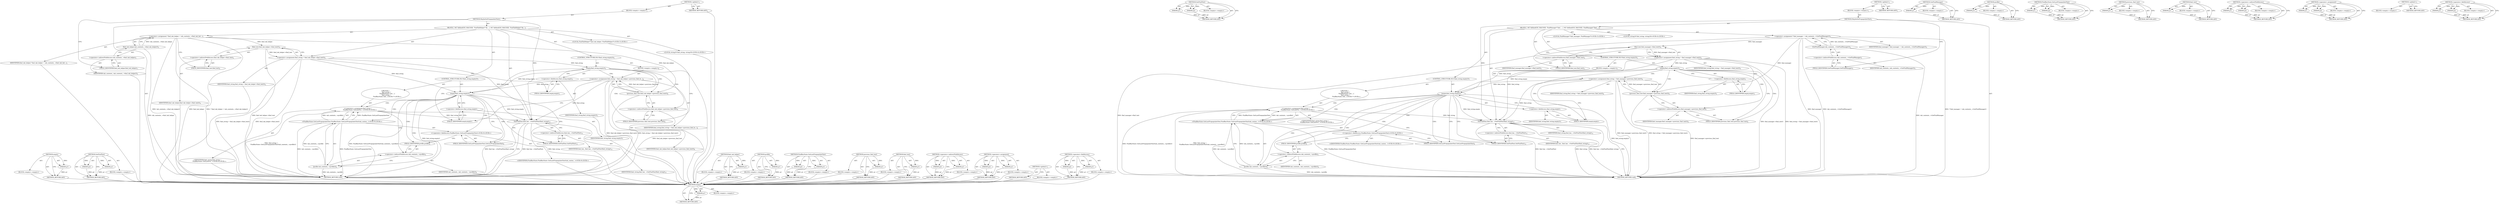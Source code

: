 digraph "&lt;operator&gt;.fieldAccess" {
vulnerable_94 [label=<(METHOD,empty)>];
vulnerable_95 [label=<(PARAM,p1)>];
vulnerable_96 [label=<(BLOCK,&lt;empty&gt;,&lt;empty&gt;)>];
vulnerable_97 [label=<(METHOD_RETURN,ANY)>];
vulnerable_116 [label=<(METHOD,SetFindText)>];
vulnerable_117 [label=<(PARAM,p1)>];
vulnerable_118 [label=<(PARAM,p2)>];
vulnerable_119 [label=<(BLOCK,&lt;empty&gt;,&lt;empty&gt;)>];
vulnerable_120 [label=<(METHOD_RETURN,ANY)>];
vulnerable_6 [label=<(METHOD,&lt;global&gt;)<SUB>1</SUB>>];
vulnerable_7 [label=<(BLOCK,&lt;empty&gt;,&lt;empty&gt;)<SUB>1</SUB>>];
vulnerable_8 [label=<(METHOD,MaybeSetPrepopulateText)<SUB>1</SUB>>];
vulnerable_9 [label=<(BLOCK,{
 #if !defined(OS_MACOSX)
  FindManager* find_...,{
 #if !defined(OS_MACOSX)
  FindManager* find_...)<SUB>1</SUB>>];
vulnerable_10 [label="<(LOCAL,FindManager* find_manager: FindManager*)<SUB>3</SUB>>"];
vulnerable_11 [label=<(&lt;operator&gt;.assignment,* find_manager = tab_contents_-&gt;GetFindManager())<SUB>3</SUB>>];
vulnerable_12 [label=<(IDENTIFIER,find_manager,* find_manager = tab_contents_-&gt;GetFindManager())<SUB>3</SUB>>];
vulnerable_13 [label=<(GetFindManager,tab_contents_-&gt;GetFindManager())<SUB>3</SUB>>];
vulnerable_14 [label=<(&lt;operator&gt;.indirectFieldAccess,tab_contents_-&gt;GetFindManager)<SUB>3</SUB>>];
vulnerable_15 [label=<(IDENTIFIER,tab_contents_,tab_contents_-&gt;GetFindManager())<SUB>3</SUB>>];
vulnerable_16 [label=<(FIELD_IDENTIFIER,GetFindManager,GetFindManager)<SUB>3</SUB>>];
vulnerable_17 [label="<(LOCAL,string16 find_string: string16)<SUB>4</SUB>>"];
vulnerable_18 [label=<(&lt;operator&gt;.assignment,find_string = find_manager-&gt;find_text())<SUB>4</SUB>>];
vulnerable_19 [label=<(IDENTIFIER,find_string,find_string = find_manager-&gt;find_text())<SUB>4</SUB>>];
vulnerable_20 [label=<(find_text,find_manager-&gt;find_text())<SUB>4</SUB>>];
vulnerable_21 [label=<(&lt;operator&gt;.indirectFieldAccess,find_manager-&gt;find_text)<SUB>4</SUB>>];
vulnerable_22 [label=<(IDENTIFIER,find_manager,find_manager-&gt;find_text())<SUB>4</SUB>>];
vulnerable_23 [label=<(FIELD_IDENTIFIER,find_text,find_text)<SUB>4</SUB>>];
vulnerable_24 [label=<(CONTROL_STRUCTURE,IF,if (find_string.empty()))<SUB>5</SUB>>];
vulnerable_25 [label=<(empty,find_string.empty())<SUB>5</SUB>>];
vulnerable_26 [label=<(&lt;operator&gt;.fieldAccess,find_string.empty)<SUB>5</SUB>>];
vulnerable_27 [label=<(IDENTIFIER,find_string,find_string.empty())<SUB>5</SUB>>];
vulnerable_28 [label=<(FIELD_IDENTIFIER,empty,empty)<SUB>5</SUB>>];
vulnerable_29 [label=<(BLOCK,&lt;empty&gt;,&lt;empty&gt;)<SUB>6</SUB>>];
vulnerable_30 [label=<(&lt;operator&gt;.assignment,find_string = find_manager-&gt;previous_find_text())<SUB>6</SUB>>];
vulnerable_31 [label=<(IDENTIFIER,find_string,find_string = find_manager-&gt;previous_find_text())<SUB>6</SUB>>];
vulnerable_32 [label=<(previous_find_text,find_manager-&gt;previous_find_text())<SUB>6</SUB>>];
vulnerable_33 [label=<(&lt;operator&gt;.indirectFieldAccess,find_manager-&gt;previous_find_text)<SUB>6</SUB>>];
vulnerable_34 [label=<(IDENTIFIER,find_manager,find_manager-&gt;previous_find_text())<SUB>6</SUB>>];
vulnerable_35 [label=<(FIELD_IDENTIFIER,previous_find_text,previous_find_text)<SUB>6</SUB>>];
vulnerable_36 [label=<(CONTROL_STRUCTURE,IF,if (find_string.empty()))<SUB>7</SUB>>];
vulnerable_37 [label=<(empty,find_string.empty())<SUB>7</SUB>>];
vulnerable_38 [label=<(&lt;operator&gt;.fieldAccess,find_string.empty)<SUB>7</SUB>>];
vulnerable_39 [label=<(IDENTIFIER,find_string,find_string.empty())<SUB>7</SUB>>];
vulnerable_40 [label=<(FIELD_IDENTIFIER,empty,empty)<SUB>7</SUB>>];
vulnerable_41 [label="<(BLOCK,{
     find_string =
         FindBarState::Get...,{
     find_string =
         FindBarState::Get...)<SUB>7</SUB>>"];
vulnerable_42 [label="<(&lt;operator&gt;.assignment,find_string =
         FindBarState::GetLastPre...)<SUB>8</SUB>>"];
vulnerable_43 [label="<(IDENTIFIER,find_string,find_string =
         FindBarState::GetLastPre...)<SUB>8</SUB>>"];
vulnerable_44 [label="<(FindBarState.GetLastPrepopulateText,FindBarState::GetLastPrepopulateText(tab_conten...)<SUB>9</SUB>>"];
vulnerable_45 [label="<(&lt;operator&gt;.fieldAccess,FindBarState::GetLastPrepopulateText)<SUB>9</SUB>>"];
vulnerable_46 [label="<(IDENTIFIER,FindBarState,FindBarState::GetLastPrepopulateText(tab_conten...)<SUB>9</SUB>>"];
vulnerable_47 [label=<(FIELD_IDENTIFIER,GetLastPrepopulateText,GetLastPrepopulateText)<SUB>9</SUB>>];
vulnerable_48 [label=<(profile,tab_contents_-&gt;profile())<SUB>9</SUB>>];
vulnerable_49 [label=<(&lt;operator&gt;.indirectFieldAccess,tab_contents_-&gt;profile)<SUB>9</SUB>>];
vulnerable_50 [label=<(IDENTIFIER,tab_contents_,tab_contents_-&gt;profile())<SUB>9</SUB>>];
vulnerable_51 [label=<(FIELD_IDENTIFIER,profile,profile)<SUB>9</SUB>>];
vulnerable_52 [label=<(SetFindText,find_bar_-&gt;SetFindText(find_string))<SUB>12</SUB>>];
vulnerable_53 [label=<(&lt;operator&gt;.indirectFieldAccess,find_bar_-&gt;SetFindText)<SUB>12</SUB>>];
vulnerable_54 [label=<(IDENTIFIER,find_bar_,find_bar_-&gt;SetFindText(find_string))<SUB>12</SUB>>];
vulnerable_55 [label=<(FIELD_IDENTIFIER,SetFindText,SetFindText)<SUB>12</SUB>>];
vulnerable_56 [label=<(IDENTIFIER,find_string,find_bar_-&gt;SetFindText(find_string))<SUB>12</SUB>>];
vulnerable_57 [label=<(METHOD_RETURN,void)<SUB>1</SUB>>];
vulnerable_59 [label=<(METHOD_RETURN,ANY)<SUB>1</SUB>>];
vulnerable_81 [label=<(METHOD,GetFindManager)>];
vulnerable_82 [label=<(PARAM,p1)>];
vulnerable_83 [label=<(BLOCK,&lt;empty&gt;,&lt;empty&gt;)>];
vulnerable_84 [label=<(METHOD_RETURN,ANY)>];
vulnerable_112 [label=<(METHOD,profile)>];
vulnerable_113 [label=<(PARAM,p1)>];
vulnerable_114 [label=<(BLOCK,&lt;empty&gt;,&lt;empty&gt;)>];
vulnerable_115 [label=<(METHOD_RETURN,ANY)>];
vulnerable_107 [label=<(METHOD,FindBarState.GetLastPrepopulateText)>];
vulnerable_108 [label=<(PARAM,p1)>];
vulnerable_109 [label=<(PARAM,p2)>];
vulnerable_110 [label=<(BLOCK,&lt;empty&gt;,&lt;empty&gt;)>];
vulnerable_111 [label=<(METHOD_RETURN,ANY)>];
vulnerable_103 [label=<(METHOD,previous_find_text)>];
vulnerable_104 [label=<(PARAM,p1)>];
vulnerable_105 [label=<(BLOCK,&lt;empty&gt;,&lt;empty&gt;)>];
vulnerable_106 [label=<(METHOD_RETURN,ANY)>];
vulnerable_90 [label=<(METHOD,find_text)>];
vulnerable_91 [label=<(PARAM,p1)>];
vulnerable_92 [label=<(BLOCK,&lt;empty&gt;,&lt;empty&gt;)>];
vulnerable_93 [label=<(METHOD_RETURN,ANY)>];
vulnerable_85 [label=<(METHOD,&lt;operator&gt;.indirectFieldAccess)>];
vulnerable_86 [label=<(PARAM,p1)>];
vulnerable_87 [label=<(PARAM,p2)>];
vulnerable_88 [label=<(BLOCK,&lt;empty&gt;,&lt;empty&gt;)>];
vulnerable_89 [label=<(METHOD_RETURN,ANY)>];
vulnerable_76 [label=<(METHOD,&lt;operator&gt;.assignment)>];
vulnerable_77 [label=<(PARAM,p1)>];
vulnerable_78 [label=<(PARAM,p2)>];
vulnerable_79 [label=<(BLOCK,&lt;empty&gt;,&lt;empty&gt;)>];
vulnerable_80 [label=<(METHOD_RETURN,ANY)>];
vulnerable_70 [label=<(METHOD,&lt;global&gt;)<SUB>1</SUB>>];
vulnerable_71 [label=<(BLOCK,&lt;empty&gt;,&lt;empty&gt;)>];
vulnerable_72 [label=<(METHOD_RETURN,ANY)>];
vulnerable_98 [label=<(METHOD,&lt;operator&gt;.fieldAccess)>];
vulnerable_99 [label=<(PARAM,p1)>];
vulnerable_100 [label=<(PARAM,p2)>];
vulnerable_101 [label=<(BLOCK,&lt;empty&gt;,&lt;empty&gt;)>];
vulnerable_102 [label=<(METHOD_RETURN,ANY)>];
fixed_94 [label=<(METHOD,empty)>];
fixed_95 [label=<(PARAM,p1)>];
fixed_96 [label=<(BLOCK,&lt;empty&gt;,&lt;empty&gt;)>];
fixed_97 [label=<(METHOD_RETURN,ANY)>];
fixed_116 [label=<(METHOD,SetFindText)>];
fixed_117 [label=<(PARAM,p1)>];
fixed_118 [label=<(PARAM,p2)>];
fixed_119 [label=<(BLOCK,&lt;empty&gt;,&lt;empty&gt;)>];
fixed_120 [label=<(METHOD_RETURN,ANY)>];
fixed_6 [label=<(METHOD,&lt;global&gt;)<SUB>1</SUB>>];
fixed_7 [label=<(BLOCK,&lt;empty&gt;,&lt;empty&gt;)<SUB>1</SUB>>];
fixed_8 [label=<(METHOD,MaybeSetPrepopulateText)<SUB>1</SUB>>];
fixed_9 [label=<(BLOCK,{
 #if !defined(OS_MACOSX)
  FindTabHelper* fin...,{
 #if !defined(OS_MACOSX)
  FindTabHelper* fin...)<SUB>1</SUB>>];
fixed_10 [label="<(LOCAL,FindTabHelper* find_tab_helper: FindTabHelper*)<SUB>3</SUB>>"];
fixed_11 [label=<(&lt;operator&gt;.assignment,* find_tab_helper = tab_contents_-&gt;find_tab_hel...)<SUB>3</SUB>>];
fixed_12 [label=<(IDENTIFIER,find_tab_helper,* find_tab_helper = tab_contents_-&gt;find_tab_hel...)<SUB>3</SUB>>];
fixed_13 [label=<(find_tab_helper,tab_contents_-&gt;find_tab_helper())<SUB>3</SUB>>];
fixed_14 [label=<(&lt;operator&gt;.indirectFieldAccess,tab_contents_-&gt;find_tab_helper)<SUB>3</SUB>>];
fixed_15 [label=<(IDENTIFIER,tab_contents_,tab_contents_-&gt;find_tab_helper())<SUB>3</SUB>>];
fixed_16 [label=<(FIELD_IDENTIFIER,find_tab_helper,find_tab_helper)<SUB>3</SUB>>];
fixed_17 [label="<(LOCAL,string16 find_string: string16)<SUB>4</SUB>>"];
fixed_18 [label=<(&lt;operator&gt;.assignment,find_string = find_tab_helper-&gt;find_text())<SUB>4</SUB>>];
fixed_19 [label=<(IDENTIFIER,find_string,find_string = find_tab_helper-&gt;find_text())<SUB>4</SUB>>];
fixed_20 [label=<(find_text,find_tab_helper-&gt;find_text())<SUB>4</SUB>>];
fixed_21 [label=<(&lt;operator&gt;.indirectFieldAccess,find_tab_helper-&gt;find_text)<SUB>4</SUB>>];
fixed_22 [label=<(IDENTIFIER,find_tab_helper,find_tab_helper-&gt;find_text())<SUB>4</SUB>>];
fixed_23 [label=<(FIELD_IDENTIFIER,find_text,find_text)<SUB>4</SUB>>];
fixed_24 [label=<(CONTROL_STRUCTURE,IF,if (find_string.empty()))<SUB>5</SUB>>];
fixed_25 [label=<(empty,find_string.empty())<SUB>5</SUB>>];
fixed_26 [label=<(&lt;operator&gt;.fieldAccess,find_string.empty)<SUB>5</SUB>>];
fixed_27 [label=<(IDENTIFIER,find_string,find_string.empty())<SUB>5</SUB>>];
fixed_28 [label=<(FIELD_IDENTIFIER,empty,empty)<SUB>5</SUB>>];
fixed_29 [label=<(BLOCK,&lt;empty&gt;,&lt;empty&gt;)<SUB>6</SUB>>];
fixed_30 [label=<(&lt;operator&gt;.assignment,find_string = find_tab_helper-&gt;previous_find_te...)<SUB>6</SUB>>];
fixed_31 [label=<(IDENTIFIER,find_string,find_string = find_tab_helper-&gt;previous_find_te...)<SUB>6</SUB>>];
fixed_32 [label=<(previous_find_text,find_tab_helper-&gt;previous_find_text())<SUB>6</SUB>>];
fixed_33 [label=<(&lt;operator&gt;.indirectFieldAccess,find_tab_helper-&gt;previous_find_text)<SUB>6</SUB>>];
fixed_34 [label=<(IDENTIFIER,find_tab_helper,find_tab_helper-&gt;previous_find_text())<SUB>6</SUB>>];
fixed_35 [label=<(FIELD_IDENTIFIER,previous_find_text,previous_find_text)<SUB>6</SUB>>];
fixed_36 [label=<(CONTROL_STRUCTURE,IF,if (find_string.empty()))<SUB>7</SUB>>];
fixed_37 [label=<(empty,find_string.empty())<SUB>7</SUB>>];
fixed_38 [label=<(&lt;operator&gt;.fieldAccess,find_string.empty)<SUB>7</SUB>>];
fixed_39 [label=<(IDENTIFIER,find_string,find_string.empty())<SUB>7</SUB>>];
fixed_40 [label=<(FIELD_IDENTIFIER,empty,empty)<SUB>7</SUB>>];
fixed_41 [label="<(BLOCK,{
     find_string =
         FindBarState::Get...,{
     find_string =
         FindBarState::Get...)<SUB>7</SUB>>"];
fixed_42 [label="<(&lt;operator&gt;.assignment,find_string =
         FindBarState::GetLastPre...)<SUB>8</SUB>>"];
fixed_43 [label="<(IDENTIFIER,find_string,find_string =
         FindBarState::GetLastPre...)<SUB>8</SUB>>"];
fixed_44 [label="<(FindBarState.GetLastPrepopulateText,FindBarState::GetLastPrepopulateText(tab_conten...)<SUB>9</SUB>>"];
fixed_45 [label="<(&lt;operator&gt;.fieldAccess,FindBarState::GetLastPrepopulateText)<SUB>9</SUB>>"];
fixed_46 [label="<(IDENTIFIER,FindBarState,FindBarState::GetLastPrepopulateText(tab_conten...)<SUB>9</SUB>>"];
fixed_47 [label=<(FIELD_IDENTIFIER,GetLastPrepopulateText,GetLastPrepopulateText)<SUB>9</SUB>>];
fixed_48 [label=<(profile,tab_contents_-&gt;profile())<SUB>9</SUB>>];
fixed_49 [label=<(&lt;operator&gt;.indirectFieldAccess,tab_contents_-&gt;profile)<SUB>9</SUB>>];
fixed_50 [label=<(IDENTIFIER,tab_contents_,tab_contents_-&gt;profile())<SUB>9</SUB>>];
fixed_51 [label=<(FIELD_IDENTIFIER,profile,profile)<SUB>9</SUB>>];
fixed_52 [label=<(SetFindText,find_bar_-&gt;SetFindText(find_string))<SUB>12</SUB>>];
fixed_53 [label=<(&lt;operator&gt;.indirectFieldAccess,find_bar_-&gt;SetFindText)<SUB>12</SUB>>];
fixed_54 [label=<(IDENTIFIER,find_bar_,find_bar_-&gt;SetFindText(find_string))<SUB>12</SUB>>];
fixed_55 [label=<(FIELD_IDENTIFIER,SetFindText,SetFindText)<SUB>12</SUB>>];
fixed_56 [label=<(IDENTIFIER,find_string,find_bar_-&gt;SetFindText(find_string))<SUB>12</SUB>>];
fixed_57 [label=<(METHOD_RETURN,void)<SUB>1</SUB>>];
fixed_59 [label=<(METHOD_RETURN,ANY)<SUB>1</SUB>>];
fixed_81 [label=<(METHOD,find_tab_helper)>];
fixed_82 [label=<(PARAM,p1)>];
fixed_83 [label=<(BLOCK,&lt;empty&gt;,&lt;empty&gt;)>];
fixed_84 [label=<(METHOD_RETURN,ANY)>];
fixed_112 [label=<(METHOD,profile)>];
fixed_113 [label=<(PARAM,p1)>];
fixed_114 [label=<(BLOCK,&lt;empty&gt;,&lt;empty&gt;)>];
fixed_115 [label=<(METHOD_RETURN,ANY)>];
fixed_107 [label=<(METHOD,FindBarState.GetLastPrepopulateText)>];
fixed_108 [label=<(PARAM,p1)>];
fixed_109 [label=<(PARAM,p2)>];
fixed_110 [label=<(BLOCK,&lt;empty&gt;,&lt;empty&gt;)>];
fixed_111 [label=<(METHOD_RETURN,ANY)>];
fixed_103 [label=<(METHOD,previous_find_text)>];
fixed_104 [label=<(PARAM,p1)>];
fixed_105 [label=<(BLOCK,&lt;empty&gt;,&lt;empty&gt;)>];
fixed_106 [label=<(METHOD_RETURN,ANY)>];
fixed_90 [label=<(METHOD,find_text)>];
fixed_91 [label=<(PARAM,p1)>];
fixed_92 [label=<(BLOCK,&lt;empty&gt;,&lt;empty&gt;)>];
fixed_93 [label=<(METHOD_RETURN,ANY)>];
fixed_85 [label=<(METHOD,&lt;operator&gt;.indirectFieldAccess)>];
fixed_86 [label=<(PARAM,p1)>];
fixed_87 [label=<(PARAM,p2)>];
fixed_88 [label=<(BLOCK,&lt;empty&gt;,&lt;empty&gt;)>];
fixed_89 [label=<(METHOD_RETURN,ANY)>];
fixed_76 [label=<(METHOD,&lt;operator&gt;.assignment)>];
fixed_77 [label=<(PARAM,p1)>];
fixed_78 [label=<(PARAM,p2)>];
fixed_79 [label=<(BLOCK,&lt;empty&gt;,&lt;empty&gt;)>];
fixed_80 [label=<(METHOD_RETURN,ANY)>];
fixed_70 [label=<(METHOD,&lt;global&gt;)<SUB>1</SUB>>];
fixed_71 [label=<(BLOCK,&lt;empty&gt;,&lt;empty&gt;)>];
fixed_72 [label=<(METHOD_RETURN,ANY)>];
fixed_98 [label=<(METHOD,&lt;operator&gt;.fieldAccess)>];
fixed_99 [label=<(PARAM,p1)>];
fixed_100 [label=<(PARAM,p2)>];
fixed_101 [label=<(BLOCK,&lt;empty&gt;,&lt;empty&gt;)>];
fixed_102 [label=<(METHOD_RETURN,ANY)>];
vulnerable_94 -> vulnerable_95  [key=0, label="AST: "];
vulnerable_94 -> vulnerable_95  [key=1, label="DDG: "];
vulnerable_94 -> vulnerable_96  [key=0, label="AST: "];
vulnerable_94 -> vulnerable_97  [key=0, label="AST: "];
vulnerable_94 -> vulnerable_97  [key=1, label="CFG: "];
vulnerable_95 -> vulnerable_97  [key=0, label="DDG: p1"];
vulnerable_116 -> vulnerable_117  [key=0, label="AST: "];
vulnerable_116 -> vulnerable_117  [key=1, label="DDG: "];
vulnerable_116 -> vulnerable_119  [key=0, label="AST: "];
vulnerable_116 -> vulnerable_118  [key=0, label="AST: "];
vulnerable_116 -> vulnerable_118  [key=1, label="DDG: "];
vulnerable_116 -> vulnerable_120  [key=0, label="AST: "];
vulnerable_116 -> vulnerable_120  [key=1, label="CFG: "];
vulnerable_117 -> vulnerable_120  [key=0, label="DDG: p1"];
vulnerable_118 -> vulnerable_120  [key=0, label="DDG: p2"];
vulnerable_6 -> vulnerable_7  [key=0, label="AST: "];
vulnerable_6 -> vulnerable_59  [key=0, label="AST: "];
vulnerable_6 -> vulnerable_59  [key=1, label="CFG: "];
vulnerable_7 -> vulnerable_8  [key=0, label="AST: "];
vulnerable_8 -> vulnerable_9  [key=0, label="AST: "];
vulnerable_8 -> vulnerable_57  [key=0, label="AST: "];
vulnerable_8 -> vulnerable_16  [key=0, label="CFG: "];
vulnerable_8 -> vulnerable_52  [key=0, label="DDG: "];
vulnerable_9 -> vulnerable_10  [key=0, label="AST: "];
vulnerable_9 -> vulnerable_11  [key=0, label="AST: "];
vulnerable_9 -> vulnerable_17  [key=0, label="AST: "];
vulnerable_9 -> vulnerable_18  [key=0, label="AST: "];
vulnerable_9 -> vulnerable_24  [key=0, label="AST: "];
vulnerable_9 -> vulnerable_36  [key=0, label="AST: "];
vulnerable_9 -> vulnerable_52  [key=0, label="AST: "];
vulnerable_11 -> vulnerable_12  [key=0, label="AST: "];
vulnerable_11 -> vulnerable_13  [key=0, label="AST: "];
vulnerable_11 -> vulnerable_23  [key=0, label="CFG: "];
vulnerable_11 -> vulnerable_57  [key=0, label="DDG: find_manager"];
vulnerable_11 -> vulnerable_57  [key=1, label="DDG: tab_contents_-&gt;GetFindManager()"];
vulnerable_11 -> vulnerable_57  [key=2, label="DDG: * find_manager = tab_contents_-&gt;GetFindManager()"];
vulnerable_11 -> vulnerable_20  [key=0, label="DDG: find_manager"];
vulnerable_11 -> vulnerable_32  [key=0, label="DDG: find_manager"];
vulnerable_13 -> vulnerable_14  [key=0, label="AST: "];
vulnerable_13 -> vulnerable_11  [key=0, label="CFG: "];
vulnerable_13 -> vulnerable_11  [key=1, label="DDG: tab_contents_-&gt;GetFindManager"];
vulnerable_13 -> vulnerable_57  [key=0, label="DDG: tab_contents_-&gt;GetFindManager"];
vulnerable_14 -> vulnerable_15  [key=0, label="AST: "];
vulnerable_14 -> vulnerable_16  [key=0, label="AST: "];
vulnerable_14 -> vulnerable_13  [key=0, label="CFG: "];
vulnerable_16 -> vulnerable_14  [key=0, label="CFG: "];
vulnerable_18 -> vulnerable_19  [key=0, label="AST: "];
vulnerable_18 -> vulnerable_20  [key=0, label="AST: "];
vulnerable_18 -> vulnerable_28  [key=0, label="CFG: "];
vulnerable_18 -> vulnerable_57  [key=0, label="DDG: find_manager-&gt;find_text()"];
vulnerable_18 -> vulnerable_57  [key=1, label="DDG: find_string = find_manager-&gt;find_text()"];
vulnerable_18 -> vulnerable_52  [key=0, label="DDG: find_string"];
vulnerable_18 -> vulnerable_25  [key=0, label="DDG: find_string"];
vulnerable_18 -> vulnerable_37  [key=0, label="DDG: find_string"];
vulnerable_20 -> vulnerable_21  [key=0, label="AST: "];
vulnerable_20 -> vulnerable_18  [key=0, label="CFG: "];
vulnerable_20 -> vulnerable_18  [key=1, label="DDG: find_manager-&gt;find_text"];
vulnerable_20 -> vulnerable_57  [key=0, label="DDG: find_manager-&gt;find_text"];
vulnerable_21 -> vulnerable_22  [key=0, label="AST: "];
vulnerable_21 -> vulnerable_23  [key=0, label="AST: "];
vulnerable_21 -> vulnerable_20  [key=0, label="CFG: "];
vulnerable_23 -> vulnerable_21  [key=0, label="CFG: "];
vulnerable_24 -> vulnerable_25  [key=0, label="AST: "];
vulnerable_24 -> vulnerable_29  [key=0, label="AST: "];
vulnerable_25 -> vulnerable_26  [key=0, label="AST: "];
vulnerable_25 -> vulnerable_35  [key=0, label="CFG: "];
vulnerable_25 -> vulnerable_35  [key=1, label="CDG: "];
vulnerable_25 -> vulnerable_40  [key=0, label="CFG: "];
vulnerable_25 -> vulnerable_37  [key=0, label="DDG: find_string.empty"];
vulnerable_25 -> vulnerable_30  [key=0, label="CDG: "];
vulnerable_25 -> vulnerable_32  [key=0, label="CDG: "];
vulnerable_25 -> vulnerable_33  [key=0, label="CDG: "];
vulnerable_26 -> vulnerable_27  [key=0, label="AST: "];
vulnerable_26 -> vulnerable_28  [key=0, label="AST: "];
vulnerable_26 -> vulnerable_25  [key=0, label="CFG: "];
vulnerable_28 -> vulnerable_26  [key=0, label="CFG: "];
vulnerable_29 -> vulnerable_30  [key=0, label="AST: "];
vulnerable_30 -> vulnerable_31  [key=0, label="AST: "];
vulnerable_30 -> vulnerable_32  [key=0, label="AST: "];
vulnerable_30 -> vulnerable_40  [key=0, label="CFG: "];
vulnerable_30 -> vulnerable_57  [key=0, label="DDG: find_manager-&gt;previous_find_text()"];
vulnerable_30 -> vulnerable_57  [key=1, label="DDG: find_string = find_manager-&gt;previous_find_text()"];
vulnerable_30 -> vulnerable_52  [key=0, label="DDG: find_string"];
vulnerable_30 -> vulnerable_37  [key=0, label="DDG: find_string"];
vulnerable_32 -> vulnerable_33  [key=0, label="AST: "];
vulnerable_32 -> vulnerable_30  [key=0, label="CFG: "];
vulnerable_32 -> vulnerable_30  [key=1, label="DDG: find_manager-&gt;previous_find_text"];
vulnerable_32 -> vulnerable_57  [key=0, label="DDG: find_manager-&gt;previous_find_text"];
vulnerable_33 -> vulnerable_34  [key=0, label="AST: "];
vulnerable_33 -> vulnerable_35  [key=0, label="AST: "];
vulnerable_33 -> vulnerable_32  [key=0, label="CFG: "];
vulnerable_35 -> vulnerable_33  [key=0, label="CFG: "];
vulnerable_36 -> vulnerable_37  [key=0, label="AST: "];
vulnerable_36 -> vulnerable_41  [key=0, label="AST: "];
vulnerable_37 -> vulnerable_38  [key=0, label="AST: "];
vulnerable_37 -> vulnerable_47  [key=0, label="CFG: "];
vulnerable_37 -> vulnerable_47  [key=1, label="CDG: "];
vulnerable_37 -> vulnerable_55  [key=0, label="CFG: "];
vulnerable_37 -> vulnerable_57  [key=0, label="DDG: find_string.empty()"];
vulnerable_37 -> vulnerable_52  [key=0, label="DDG: find_string.empty"];
vulnerable_37 -> vulnerable_48  [key=0, label="CDG: "];
vulnerable_37 -> vulnerable_49  [key=0, label="CDG: "];
vulnerable_37 -> vulnerable_42  [key=0, label="CDG: "];
vulnerable_37 -> vulnerable_51  [key=0, label="CDG: "];
vulnerable_37 -> vulnerable_44  [key=0, label="CDG: "];
vulnerable_37 -> vulnerable_45  [key=0, label="CDG: "];
vulnerable_38 -> vulnerable_39  [key=0, label="AST: "];
vulnerable_38 -> vulnerable_40  [key=0, label="AST: "];
vulnerable_38 -> vulnerable_37  [key=0, label="CFG: "];
vulnerable_40 -> vulnerable_38  [key=0, label="CFG: "];
vulnerable_41 -> vulnerable_42  [key=0, label="AST: "];
vulnerable_42 -> vulnerable_43  [key=0, label="AST: "];
vulnerable_42 -> vulnerable_44  [key=0, label="AST: "];
vulnerable_42 -> vulnerable_55  [key=0, label="CFG: "];
vulnerable_42 -> vulnerable_57  [key=0, label="DDG: FindBarState::GetLastPrepopulateText(tab_contents_-&gt;profile())"];
vulnerable_42 -> vulnerable_57  [key=1, label="DDG: find_string =
         FindBarState::GetLastPrepopulateText(tab_contents_-&gt;profile())"];
vulnerable_42 -> vulnerable_52  [key=0, label="DDG: find_string"];
vulnerable_44 -> vulnerable_45  [key=0, label="AST: "];
vulnerable_44 -> vulnerable_48  [key=0, label="AST: "];
vulnerable_44 -> vulnerable_42  [key=0, label="CFG: "];
vulnerable_44 -> vulnerable_42  [key=1, label="DDG: FindBarState::GetLastPrepopulateText"];
vulnerable_44 -> vulnerable_42  [key=2, label="DDG: tab_contents_-&gt;profile()"];
vulnerable_44 -> vulnerable_57  [key=0, label="DDG: FindBarState::GetLastPrepopulateText"];
vulnerable_44 -> vulnerable_57  [key=1, label="DDG: tab_contents_-&gt;profile()"];
vulnerable_45 -> vulnerable_46  [key=0, label="AST: "];
vulnerable_45 -> vulnerable_47  [key=0, label="AST: "];
vulnerable_45 -> vulnerable_51  [key=0, label="CFG: "];
vulnerable_47 -> vulnerable_45  [key=0, label="CFG: "];
vulnerable_48 -> vulnerable_49  [key=0, label="AST: "];
vulnerable_48 -> vulnerable_44  [key=0, label="CFG: "];
vulnerable_48 -> vulnerable_44  [key=1, label="DDG: tab_contents_-&gt;profile"];
vulnerable_48 -> vulnerable_57  [key=0, label="DDG: tab_contents_-&gt;profile"];
vulnerable_49 -> vulnerable_50  [key=0, label="AST: "];
vulnerable_49 -> vulnerable_51  [key=0, label="AST: "];
vulnerable_49 -> vulnerable_48  [key=0, label="CFG: "];
vulnerable_51 -> vulnerable_49  [key=0, label="CFG: "];
vulnerable_52 -> vulnerable_53  [key=0, label="AST: "];
vulnerable_52 -> vulnerable_56  [key=0, label="AST: "];
vulnerable_52 -> vulnerable_57  [key=0, label="CFG: "];
vulnerable_52 -> vulnerable_57  [key=1, label="DDG: find_bar_-&gt;SetFindText"];
vulnerable_52 -> vulnerable_57  [key=2, label="DDG: find_string"];
vulnerable_52 -> vulnerable_57  [key=3, label="DDG: find_bar_-&gt;SetFindText(find_string)"];
vulnerable_53 -> vulnerable_54  [key=0, label="AST: "];
vulnerable_53 -> vulnerable_55  [key=0, label="AST: "];
vulnerable_53 -> vulnerable_52  [key=0, label="CFG: "];
vulnerable_55 -> vulnerable_53  [key=0, label="CFG: "];
vulnerable_81 -> vulnerable_82  [key=0, label="AST: "];
vulnerable_81 -> vulnerable_82  [key=1, label="DDG: "];
vulnerable_81 -> vulnerable_83  [key=0, label="AST: "];
vulnerable_81 -> vulnerable_84  [key=0, label="AST: "];
vulnerable_81 -> vulnerable_84  [key=1, label="CFG: "];
vulnerable_82 -> vulnerable_84  [key=0, label="DDG: p1"];
vulnerable_112 -> vulnerable_113  [key=0, label="AST: "];
vulnerable_112 -> vulnerable_113  [key=1, label="DDG: "];
vulnerable_112 -> vulnerable_114  [key=0, label="AST: "];
vulnerable_112 -> vulnerable_115  [key=0, label="AST: "];
vulnerable_112 -> vulnerable_115  [key=1, label="CFG: "];
vulnerable_113 -> vulnerable_115  [key=0, label="DDG: p1"];
vulnerable_107 -> vulnerable_108  [key=0, label="AST: "];
vulnerable_107 -> vulnerable_108  [key=1, label="DDG: "];
vulnerable_107 -> vulnerable_110  [key=0, label="AST: "];
vulnerable_107 -> vulnerable_109  [key=0, label="AST: "];
vulnerable_107 -> vulnerable_109  [key=1, label="DDG: "];
vulnerable_107 -> vulnerable_111  [key=0, label="AST: "];
vulnerable_107 -> vulnerable_111  [key=1, label="CFG: "];
vulnerable_108 -> vulnerable_111  [key=0, label="DDG: p1"];
vulnerable_109 -> vulnerable_111  [key=0, label="DDG: p2"];
vulnerable_103 -> vulnerable_104  [key=0, label="AST: "];
vulnerable_103 -> vulnerable_104  [key=1, label="DDG: "];
vulnerable_103 -> vulnerable_105  [key=0, label="AST: "];
vulnerable_103 -> vulnerable_106  [key=0, label="AST: "];
vulnerable_103 -> vulnerable_106  [key=1, label="CFG: "];
vulnerable_104 -> vulnerable_106  [key=0, label="DDG: p1"];
vulnerable_90 -> vulnerable_91  [key=0, label="AST: "];
vulnerable_90 -> vulnerable_91  [key=1, label="DDG: "];
vulnerable_90 -> vulnerable_92  [key=0, label="AST: "];
vulnerable_90 -> vulnerable_93  [key=0, label="AST: "];
vulnerable_90 -> vulnerable_93  [key=1, label="CFG: "];
vulnerable_91 -> vulnerable_93  [key=0, label="DDG: p1"];
vulnerable_85 -> vulnerable_86  [key=0, label="AST: "];
vulnerable_85 -> vulnerable_86  [key=1, label="DDG: "];
vulnerable_85 -> vulnerable_88  [key=0, label="AST: "];
vulnerable_85 -> vulnerable_87  [key=0, label="AST: "];
vulnerable_85 -> vulnerable_87  [key=1, label="DDG: "];
vulnerable_85 -> vulnerable_89  [key=0, label="AST: "];
vulnerable_85 -> vulnerable_89  [key=1, label="CFG: "];
vulnerable_86 -> vulnerable_89  [key=0, label="DDG: p1"];
vulnerable_87 -> vulnerable_89  [key=0, label="DDG: p2"];
vulnerable_76 -> vulnerable_77  [key=0, label="AST: "];
vulnerable_76 -> vulnerable_77  [key=1, label="DDG: "];
vulnerable_76 -> vulnerable_79  [key=0, label="AST: "];
vulnerable_76 -> vulnerable_78  [key=0, label="AST: "];
vulnerable_76 -> vulnerable_78  [key=1, label="DDG: "];
vulnerable_76 -> vulnerable_80  [key=0, label="AST: "];
vulnerable_76 -> vulnerable_80  [key=1, label="CFG: "];
vulnerable_77 -> vulnerable_80  [key=0, label="DDG: p1"];
vulnerable_78 -> vulnerable_80  [key=0, label="DDG: p2"];
vulnerable_70 -> vulnerable_71  [key=0, label="AST: "];
vulnerable_70 -> vulnerable_72  [key=0, label="AST: "];
vulnerable_70 -> vulnerable_72  [key=1, label="CFG: "];
vulnerable_98 -> vulnerable_99  [key=0, label="AST: "];
vulnerable_98 -> vulnerable_99  [key=1, label="DDG: "];
vulnerable_98 -> vulnerable_101  [key=0, label="AST: "];
vulnerable_98 -> vulnerable_100  [key=0, label="AST: "];
vulnerable_98 -> vulnerable_100  [key=1, label="DDG: "];
vulnerable_98 -> vulnerable_102  [key=0, label="AST: "];
vulnerable_98 -> vulnerable_102  [key=1, label="CFG: "];
vulnerable_99 -> vulnerable_102  [key=0, label="DDG: p1"];
vulnerable_100 -> vulnerable_102  [key=0, label="DDG: p2"];
fixed_94 -> fixed_95  [key=0, label="AST: "];
fixed_94 -> fixed_95  [key=1, label="DDG: "];
fixed_94 -> fixed_96  [key=0, label="AST: "];
fixed_94 -> fixed_97  [key=0, label="AST: "];
fixed_94 -> fixed_97  [key=1, label="CFG: "];
fixed_95 -> fixed_97  [key=0, label="DDG: p1"];
fixed_96 -> vulnerable_94  [key=0];
fixed_97 -> vulnerable_94  [key=0];
fixed_116 -> fixed_117  [key=0, label="AST: "];
fixed_116 -> fixed_117  [key=1, label="DDG: "];
fixed_116 -> fixed_119  [key=0, label="AST: "];
fixed_116 -> fixed_118  [key=0, label="AST: "];
fixed_116 -> fixed_118  [key=1, label="DDG: "];
fixed_116 -> fixed_120  [key=0, label="AST: "];
fixed_116 -> fixed_120  [key=1, label="CFG: "];
fixed_117 -> fixed_120  [key=0, label="DDG: p1"];
fixed_118 -> fixed_120  [key=0, label="DDG: p2"];
fixed_119 -> vulnerable_94  [key=0];
fixed_120 -> vulnerable_94  [key=0];
fixed_6 -> fixed_7  [key=0, label="AST: "];
fixed_6 -> fixed_59  [key=0, label="AST: "];
fixed_6 -> fixed_59  [key=1, label="CFG: "];
fixed_7 -> fixed_8  [key=0, label="AST: "];
fixed_8 -> fixed_9  [key=0, label="AST: "];
fixed_8 -> fixed_57  [key=0, label="AST: "];
fixed_8 -> fixed_16  [key=0, label="CFG: "];
fixed_8 -> fixed_52  [key=0, label="DDG: "];
fixed_9 -> fixed_10  [key=0, label="AST: "];
fixed_9 -> fixed_11  [key=0, label="AST: "];
fixed_9 -> fixed_17  [key=0, label="AST: "];
fixed_9 -> fixed_18  [key=0, label="AST: "];
fixed_9 -> fixed_24  [key=0, label="AST: "];
fixed_9 -> fixed_36  [key=0, label="AST: "];
fixed_9 -> fixed_52  [key=0, label="AST: "];
fixed_10 -> vulnerable_94  [key=0];
fixed_11 -> fixed_12  [key=0, label="AST: "];
fixed_11 -> fixed_13  [key=0, label="AST: "];
fixed_11 -> fixed_23  [key=0, label="CFG: "];
fixed_11 -> fixed_57  [key=0, label="DDG: find_tab_helper"];
fixed_11 -> fixed_57  [key=1, label="DDG: tab_contents_-&gt;find_tab_helper()"];
fixed_11 -> fixed_57  [key=2, label="DDG: * find_tab_helper = tab_contents_-&gt;find_tab_helper()"];
fixed_11 -> fixed_20  [key=0, label="DDG: find_tab_helper"];
fixed_11 -> fixed_32  [key=0, label="DDG: find_tab_helper"];
fixed_12 -> vulnerable_94  [key=0];
fixed_13 -> fixed_14  [key=0, label="AST: "];
fixed_13 -> fixed_11  [key=0, label="CFG: "];
fixed_13 -> fixed_11  [key=1, label="DDG: tab_contents_-&gt;find_tab_helper"];
fixed_13 -> fixed_57  [key=0, label="DDG: tab_contents_-&gt;find_tab_helper"];
fixed_14 -> fixed_15  [key=0, label="AST: "];
fixed_14 -> fixed_16  [key=0, label="AST: "];
fixed_14 -> fixed_13  [key=0, label="CFG: "];
fixed_15 -> vulnerable_94  [key=0];
fixed_16 -> fixed_14  [key=0, label="CFG: "];
fixed_17 -> vulnerable_94  [key=0];
fixed_18 -> fixed_19  [key=0, label="AST: "];
fixed_18 -> fixed_20  [key=0, label="AST: "];
fixed_18 -> fixed_28  [key=0, label="CFG: "];
fixed_18 -> fixed_57  [key=0, label="DDG: find_tab_helper-&gt;find_text()"];
fixed_18 -> fixed_57  [key=1, label="DDG: find_string = find_tab_helper-&gt;find_text()"];
fixed_18 -> fixed_52  [key=0, label="DDG: find_string"];
fixed_18 -> fixed_25  [key=0, label="DDG: find_string"];
fixed_18 -> fixed_37  [key=0, label="DDG: find_string"];
fixed_19 -> vulnerable_94  [key=0];
fixed_20 -> fixed_21  [key=0, label="AST: "];
fixed_20 -> fixed_18  [key=0, label="CFG: "];
fixed_20 -> fixed_18  [key=1, label="DDG: find_tab_helper-&gt;find_text"];
fixed_20 -> fixed_57  [key=0, label="DDG: find_tab_helper-&gt;find_text"];
fixed_21 -> fixed_22  [key=0, label="AST: "];
fixed_21 -> fixed_23  [key=0, label="AST: "];
fixed_21 -> fixed_20  [key=0, label="CFG: "];
fixed_22 -> vulnerable_94  [key=0];
fixed_23 -> fixed_21  [key=0, label="CFG: "];
fixed_24 -> fixed_25  [key=0, label="AST: "];
fixed_24 -> fixed_29  [key=0, label="AST: "];
fixed_25 -> fixed_26  [key=0, label="AST: "];
fixed_25 -> fixed_35  [key=0, label="CFG: "];
fixed_25 -> fixed_35  [key=1, label="CDG: "];
fixed_25 -> fixed_40  [key=0, label="CFG: "];
fixed_25 -> fixed_37  [key=0, label="DDG: find_string.empty"];
fixed_25 -> fixed_30  [key=0, label="CDG: "];
fixed_25 -> fixed_32  [key=0, label="CDG: "];
fixed_25 -> fixed_33  [key=0, label="CDG: "];
fixed_26 -> fixed_27  [key=0, label="AST: "];
fixed_26 -> fixed_28  [key=0, label="AST: "];
fixed_26 -> fixed_25  [key=0, label="CFG: "];
fixed_27 -> vulnerable_94  [key=0];
fixed_28 -> fixed_26  [key=0, label="CFG: "];
fixed_29 -> fixed_30  [key=0, label="AST: "];
fixed_30 -> fixed_31  [key=0, label="AST: "];
fixed_30 -> fixed_32  [key=0, label="AST: "];
fixed_30 -> fixed_40  [key=0, label="CFG: "];
fixed_30 -> fixed_57  [key=0, label="DDG: find_tab_helper-&gt;previous_find_text()"];
fixed_30 -> fixed_57  [key=1, label="DDG: find_string = find_tab_helper-&gt;previous_find_text()"];
fixed_30 -> fixed_52  [key=0, label="DDG: find_string"];
fixed_30 -> fixed_37  [key=0, label="DDG: find_string"];
fixed_31 -> vulnerable_94  [key=0];
fixed_32 -> fixed_33  [key=0, label="AST: "];
fixed_32 -> fixed_30  [key=0, label="CFG: "];
fixed_32 -> fixed_30  [key=1, label="DDG: find_tab_helper-&gt;previous_find_text"];
fixed_32 -> fixed_57  [key=0, label="DDG: find_tab_helper-&gt;previous_find_text"];
fixed_33 -> fixed_34  [key=0, label="AST: "];
fixed_33 -> fixed_35  [key=0, label="AST: "];
fixed_33 -> fixed_32  [key=0, label="CFG: "];
fixed_34 -> vulnerable_94  [key=0];
fixed_35 -> fixed_33  [key=0, label="CFG: "];
fixed_36 -> fixed_37  [key=0, label="AST: "];
fixed_36 -> fixed_41  [key=0, label="AST: "];
fixed_37 -> fixed_38  [key=0, label="AST: "];
fixed_37 -> fixed_47  [key=0, label="CFG: "];
fixed_37 -> fixed_47  [key=1, label="CDG: "];
fixed_37 -> fixed_55  [key=0, label="CFG: "];
fixed_37 -> fixed_57  [key=0, label="DDG: find_string.empty()"];
fixed_37 -> fixed_52  [key=0, label="DDG: find_string.empty"];
fixed_37 -> fixed_48  [key=0, label="CDG: "];
fixed_37 -> fixed_49  [key=0, label="CDG: "];
fixed_37 -> fixed_42  [key=0, label="CDG: "];
fixed_37 -> fixed_51  [key=0, label="CDG: "];
fixed_37 -> fixed_44  [key=0, label="CDG: "];
fixed_37 -> fixed_45  [key=0, label="CDG: "];
fixed_38 -> fixed_39  [key=0, label="AST: "];
fixed_38 -> fixed_40  [key=0, label="AST: "];
fixed_38 -> fixed_37  [key=0, label="CFG: "];
fixed_39 -> vulnerable_94  [key=0];
fixed_40 -> fixed_38  [key=0, label="CFG: "];
fixed_41 -> fixed_42  [key=0, label="AST: "];
fixed_42 -> fixed_43  [key=0, label="AST: "];
fixed_42 -> fixed_44  [key=0, label="AST: "];
fixed_42 -> fixed_55  [key=0, label="CFG: "];
fixed_42 -> fixed_57  [key=0, label="DDG: FindBarState::GetLastPrepopulateText(tab_contents_-&gt;profile())"];
fixed_42 -> fixed_57  [key=1, label="DDG: find_string =
         FindBarState::GetLastPrepopulateText(tab_contents_-&gt;profile())"];
fixed_42 -> fixed_52  [key=0, label="DDG: find_string"];
fixed_43 -> vulnerable_94  [key=0];
fixed_44 -> fixed_45  [key=0, label="AST: "];
fixed_44 -> fixed_48  [key=0, label="AST: "];
fixed_44 -> fixed_42  [key=0, label="CFG: "];
fixed_44 -> fixed_42  [key=1, label="DDG: FindBarState::GetLastPrepopulateText"];
fixed_44 -> fixed_42  [key=2, label="DDG: tab_contents_-&gt;profile()"];
fixed_44 -> fixed_57  [key=0, label="DDG: FindBarState::GetLastPrepopulateText"];
fixed_44 -> fixed_57  [key=1, label="DDG: tab_contents_-&gt;profile()"];
fixed_45 -> fixed_46  [key=0, label="AST: "];
fixed_45 -> fixed_47  [key=0, label="AST: "];
fixed_45 -> fixed_51  [key=0, label="CFG: "];
fixed_46 -> vulnerable_94  [key=0];
fixed_47 -> fixed_45  [key=0, label="CFG: "];
fixed_48 -> fixed_49  [key=0, label="AST: "];
fixed_48 -> fixed_44  [key=0, label="CFG: "];
fixed_48 -> fixed_44  [key=1, label="DDG: tab_contents_-&gt;profile"];
fixed_48 -> fixed_57  [key=0, label="DDG: tab_contents_-&gt;profile"];
fixed_49 -> fixed_50  [key=0, label="AST: "];
fixed_49 -> fixed_51  [key=0, label="AST: "];
fixed_49 -> fixed_48  [key=0, label="CFG: "];
fixed_50 -> vulnerable_94  [key=0];
fixed_51 -> fixed_49  [key=0, label="CFG: "];
fixed_52 -> fixed_53  [key=0, label="AST: "];
fixed_52 -> fixed_56  [key=0, label="AST: "];
fixed_52 -> fixed_57  [key=0, label="CFG: "];
fixed_52 -> fixed_57  [key=1, label="DDG: find_bar_-&gt;SetFindText"];
fixed_52 -> fixed_57  [key=2, label="DDG: find_string"];
fixed_52 -> fixed_57  [key=3, label="DDG: find_bar_-&gt;SetFindText(find_string)"];
fixed_53 -> fixed_54  [key=0, label="AST: "];
fixed_53 -> fixed_55  [key=0, label="AST: "];
fixed_53 -> fixed_52  [key=0, label="CFG: "];
fixed_54 -> vulnerable_94  [key=0];
fixed_55 -> fixed_53  [key=0, label="CFG: "];
fixed_56 -> vulnerable_94  [key=0];
fixed_57 -> vulnerable_94  [key=0];
fixed_59 -> vulnerable_94  [key=0];
fixed_81 -> fixed_82  [key=0, label="AST: "];
fixed_81 -> fixed_82  [key=1, label="DDG: "];
fixed_81 -> fixed_83  [key=0, label="AST: "];
fixed_81 -> fixed_84  [key=0, label="AST: "];
fixed_81 -> fixed_84  [key=1, label="CFG: "];
fixed_82 -> fixed_84  [key=0, label="DDG: p1"];
fixed_83 -> vulnerable_94  [key=0];
fixed_84 -> vulnerable_94  [key=0];
fixed_112 -> fixed_113  [key=0, label="AST: "];
fixed_112 -> fixed_113  [key=1, label="DDG: "];
fixed_112 -> fixed_114  [key=0, label="AST: "];
fixed_112 -> fixed_115  [key=0, label="AST: "];
fixed_112 -> fixed_115  [key=1, label="CFG: "];
fixed_113 -> fixed_115  [key=0, label="DDG: p1"];
fixed_114 -> vulnerable_94  [key=0];
fixed_115 -> vulnerable_94  [key=0];
fixed_107 -> fixed_108  [key=0, label="AST: "];
fixed_107 -> fixed_108  [key=1, label="DDG: "];
fixed_107 -> fixed_110  [key=0, label="AST: "];
fixed_107 -> fixed_109  [key=0, label="AST: "];
fixed_107 -> fixed_109  [key=1, label="DDG: "];
fixed_107 -> fixed_111  [key=0, label="AST: "];
fixed_107 -> fixed_111  [key=1, label="CFG: "];
fixed_108 -> fixed_111  [key=0, label="DDG: p1"];
fixed_109 -> fixed_111  [key=0, label="DDG: p2"];
fixed_110 -> vulnerable_94  [key=0];
fixed_111 -> vulnerable_94  [key=0];
fixed_103 -> fixed_104  [key=0, label="AST: "];
fixed_103 -> fixed_104  [key=1, label="DDG: "];
fixed_103 -> fixed_105  [key=0, label="AST: "];
fixed_103 -> fixed_106  [key=0, label="AST: "];
fixed_103 -> fixed_106  [key=1, label="CFG: "];
fixed_104 -> fixed_106  [key=0, label="DDG: p1"];
fixed_105 -> vulnerable_94  [key=0];
fixed_106 -> vulnerable_94  [key=0];
fixed_90 -> fixed_91  [key=0, label="AST: "];
fixed_90 -> fixed_91  [key=1, label="DDG: "];
fixed_90 -> fixed_92  [key=0, label="AST: "];
fixed_90 -> fixed_93  [key=0, label="AST: "];
fixed_90 -> fixed_93  [key=1, label="CFG: "];
fixed_91 -> fixed_93  [key=0, label="DDG: p1"];
fixed_92 -> vulnerable_94  [key=0];
fixed_93 -> vulnerable_94  [key=0];
fixed_85 -> fixed_86  [key=0, label="AST: "];
fixed_85 -> fixed_86  [key=1, label="DDG: "];
fixed_85 -> fixed_88  [key=0, label="AST: "];
fixed_85 -> fixed_87  [key=0, label="AST: "];
fixed_85 -> fixed_87  [key=1, label="DDG: "];
fixed_85 -> fixed_89  [key=0, label="AST: "];
fixed_85 -> fixed_89  [key=1, label="CFG: "];
fixed_86 -> fixed_89  [key=0, label="DDG: p1"];
fixed_87 -> fixed_89  [key=0, label="DDG: p2"];
fixed_88 -> vulnerable_94  [key=0];
fixed_89 -> vulnerable_94  [key=0];
fixed_76 -> fixed_77  [key=0, label="AST: "];
fixed_76 -> fixed_77  [key=1, label="DDG: "];
fixed_76 -> fixed_79  [key=0, label="AST: "];
fixed_76 -> fixed_78  [key=0, label="AST: "];
fixed_76 -> fixed_78  [key=1, label="DDG: "];
fixed_76 -> fixed_80  [key=0, label="AST: "];
fixed_76 -> fixed_80  [key=1, label="CFG: "];
fixed_77 -> fixed_80  [key=0, label="DDG: p1"];
fixed_78 -> fixed_80  [key=0, label="DDG: p2"];
fixed_79 -> vulnerable_94  [key=0];
fixed_80 -> vulnerable_94  [key=0];
fixed_70 -> fixed_71  [key=0, label="AST: "];
fixed_70 -> fixed_72  [key=0, label="AST: "];
fixed_70 -> fixed_72  [key=1, label="CFG: "];
fixed_71 -> vulnerable_94  [key=0];
fixed_72 -> vulnerable_94  [key=0];
fixed_98 -> fixed_99  [key=0, label="AST: "];
fixed_98 -> fixed_99  [key=1, label="DDG: "];
fixed_98 -> fixed_101  [key=0, label="AST: "];
fixed_98 -> fixed_100  [key=0, label="AST: "];
fixed_98 -> fixed_100  [key=1, label="DDG: "];
fixed_98 -> fixed_102  [key=0, label="AST: "];
fixed_98 -> fixed_102  [key=1, label="CFG: "];
fixed_99 -> fixed_102  [key=0, label="DDG: p1"];
fixed_100 -> fixed_102  [key=0, label="DDG: p2"];
fixed_101 -> vulnerable_94  [key=0];
fixed_102 -> vulnerable_94  [key=0];
}
